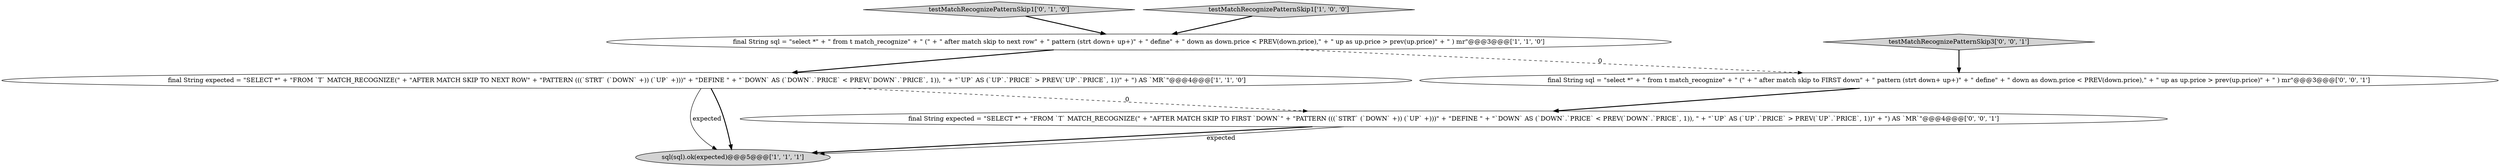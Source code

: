digraph {
1 [style = filled, label = "sql(sql).ok(expected)@@@5@@@['1', '1', '1']", fillcolor = lightgray, shape = ellipse image = "AAA0AAABBB1BBB"];
2 [style = filled, label = "final String sql = \"select *\" + \" from t match_recognize\" + \" (\" + \" after match skip to next row\" + \" pattern (strt down+ up+)\" + \" define\" + \" down as down.price < PREV(down.price),\" + \" up as up.price > prev(up.price)\" + \" ) mr\"@@@3@@@['1', '1', '0']", fillcolor = white, shape = ellipse image = "AAA0AAABBB1BBB"];
7 [style = filled, label = "final String sql = \"select *\" + \" from t match_recognize\" + \" (\" + \" after match skip to FIRST down\" + \" pattern (strt down+ up+)\" + \" define\" + \" down as down.price < PREV(down.price),\" + \" up as up.price > prev(up.price)\" + \" ) mr\"@@@3@@@['0', '0', '1']", fillcolor = white, shape = ellipse image = "AAA0AAABBB3BBB"];
4 [style = filled, label = "testMatchRecognizePatternSkip1['0', '1', '0']", fillcolor = lightgray, shape = diamond image = "AAA0AAABBB2BBB"];
3 [style = filled, label = "final String expected = \"SELECT *\" + \"FROM `T` MATCH_RECOGNIZE(\" + \"AFTER MATCH SKIP TO NEXT ROW\" + \"PATTERN (((`STRT` (`DOWN` +)) (`UP` +)))\" + \"DEFINE \" + \"`DOWN` AS (`DOWN`.`PRICE` < PREV(`DOWN`.`PRICE`, 1)), \" + \"`UP` AS (`UP`.`PRICE` > PREV(`UP`.`PRICE`, 1))\" + \") AS `MR`\"@@@4@@@['1', '1', '0']", fillcolor = white, shape = ellipse image = "AAA0AAABBB1BBB"];
6 [style = filled, label = "testMatchRecognizePatternSkip3['0', '0', '1']", fillcolor = lightgray, shape = diamond image = "AAA0AAABBB3BBB"];
0 [style = filled, label = "testMatchRecognizePatternSkip1['1', '0', '0']", fillcolor = lightgray, shape = diamond image = "AAA0AAABBB1BBB"];
5 [style = filled, label = "final String expected = \"SELECT *\" + \"FROM `T` MATCH_RECOGNIZE(\" + \"AFTER MATCH SKIP TO FIRST `DOWN`\" + \"PATTERN (((`STRT` (`DOWN` +)) (`UP` +)))\" + \"DEFINE \" + \"`DOWN` AS (`DOWN`.`PRICE` < PREV(`DOWN`.`PRICE`, 1)), \" + \"`UP` AS (`UP`.`PRICE` > PREV(`UP`.`PRICE`, 1))\" + \") AS `MR`\"@@@4@@@['0', '0', '1']", fillcolor = white, shape = ellipse image = "AAA0AAABBB3BBB"];
3->1 [style = solid, label="expected"];
3->5 [style = dashed, label="0"];
5->1 [style = bold, label=""];
7->5 [style = bold, label=""];
4->2 [style = bold, label=""];
6->7 [style = bold, label=""];
3->1 [style = bold, label=""];
2->7 [style = dashed, label="0"];
2->3 [style = bold, label=""];
0->2 [style = bold, label=""];
5->1 [style = solid, label="expected"];
}
